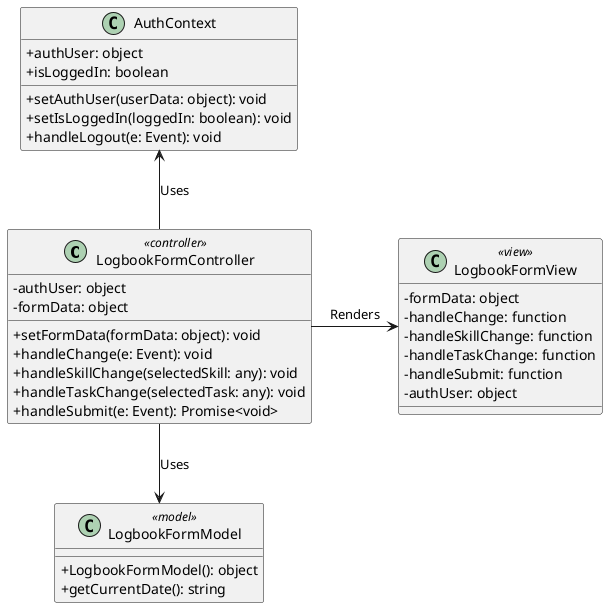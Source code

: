 @startuml logbook submission
skinparam classAttributeIconSize 0

class LogbookFormController <<controller>> {
  - authUser: object
  - formData: object
  + setFormData(formData: object): void
  + handleChange(e: Event): void
  + handleSkillChange(selectedSkill: any): void
  + handleTaskChange(selectedTask: any): void
  + handleSubmit(e: Event): Promise<void>
}

class AuthContext {
  + authUser: object
  + isLoggedIn: boolean
  + setAuthUser(userData: object): void
  + setIsLoggedIn(loggedIn: boolean): void
  + handleLogout(e: Event): void
}

class LogbookFormView <<view>> {
  - formData: object
  - handleChange: function
  - handleSkillChange: function
  - handleTaskChange: function
  - handleSubmit: function
  - authUser: object
}

class LogbookFormModel <<model>> {
  + LogbookFormModel(): object
  + getCurrentDate(): string
} 

LogbookFormController -up-> AuthContext: Uses
LogbookFormController -right-> LogbookFormView: Renders
LogbookFormController -down-> LogbookFormModel: Uses

@enduml
